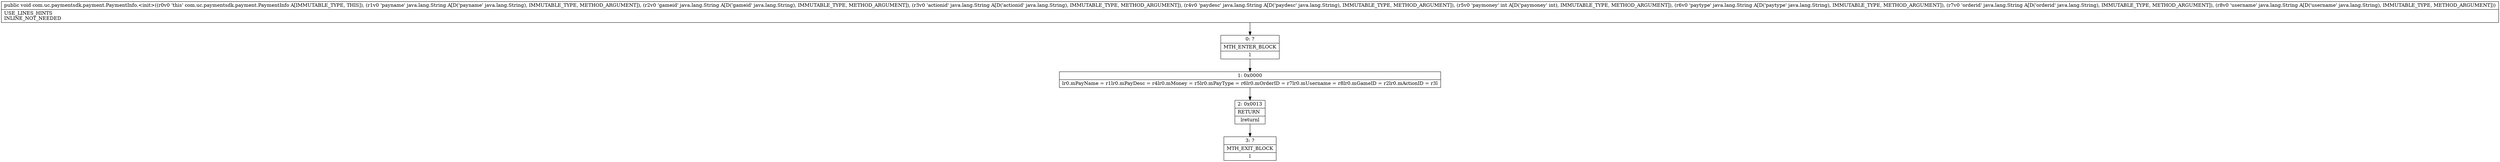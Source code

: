 digraph "CFG forcom.uc.paymentsdk.payment.PaymentInfo.\<init\>(Ljava\/lang\/String;Ljava\/lang\/String;Ljava\/lang\/String;Ljava\/lang\/String;ILjava\/lang\/String;Ljava\/lang\/String;Ljava\/lang\/String;)V" {
Node_0 [shape=record,label="{0\:\ ?|MTH_ENTER_BLOCK\l|l}"];
Node_1 [shape=record,label="{1\:\ 0x0000|lr0.mPayName = r1lr0.mPayDesc = r4lr0.mMoney = r5lr0.mPayType = r6lr0.mOrderID = r7lr0.mUsername = r8lr0.mGameID = r2lr0.mActionID = r3l}"];
Node_2 [shape=record,label="{2\:\ 0x0013|RETURN\l|lreturnl}"];
Node_3 [shape=record,label="{3\:\ ?|MTH_EXIT_BLOCK\l|l}"];
MethodNode[shape=record,label="{public void com.uc.paymentsdk.payment.PaymentInfo.\<init\>((r0v0 'this' com.uc.paymentsdk.payment.PaymentInfo A[IMMUTABLE_TYPE, THIS]), (r1v0 'payname' java.lang.String A[D('payname' java.lang.String), IMMUTABLE_TYPE, METHOD_ARGUMENT]), (r2v0 'gameid' java.lang.String A[D('gameid' java.lang.String), IMMUTABLE_TYPE, METHOD_ARGUMENT]), (r3v0 'actionid' java.lang.String A[D('actionid' java.lang.String), IMMUTABLE_TYPE, METHOD_ARGUMENT]), (r4v0 'paydesc' java.lang.String A[D('paydesc' java.lang.String), IMMUTABLE_TYPE, METHOD_ARGUMENT]), (r5v0 'paymoney' int A[D('paymoney' int), IMMUTABLE_TYPE, METHOD_ARGUMENT]), (r6v0 'paytype' java.lang.String A[D('paytype' java.lang.String), IMMUTABLE_TYPE, METHOD_ARGUMENT]), (r7v0 'orderid' java.lang.String A[D('orderid' java.lang.String), IMMUTABLE_TYPE, METHOD_ARGUMENT]), (r8v0 'username' java.lang.String A[D('username' java.lang.String), IMMUTABLE_TYPE, METHOD_ARGUMENT]))  | USE_LINES_HINTS\lINLINE_NOT_NEEDED\l}"];
MethodNode -> Node_0;
Node_0 -> Node_1;
Node_1 -> Node_2;
Node_2 -> Node_3;
}

